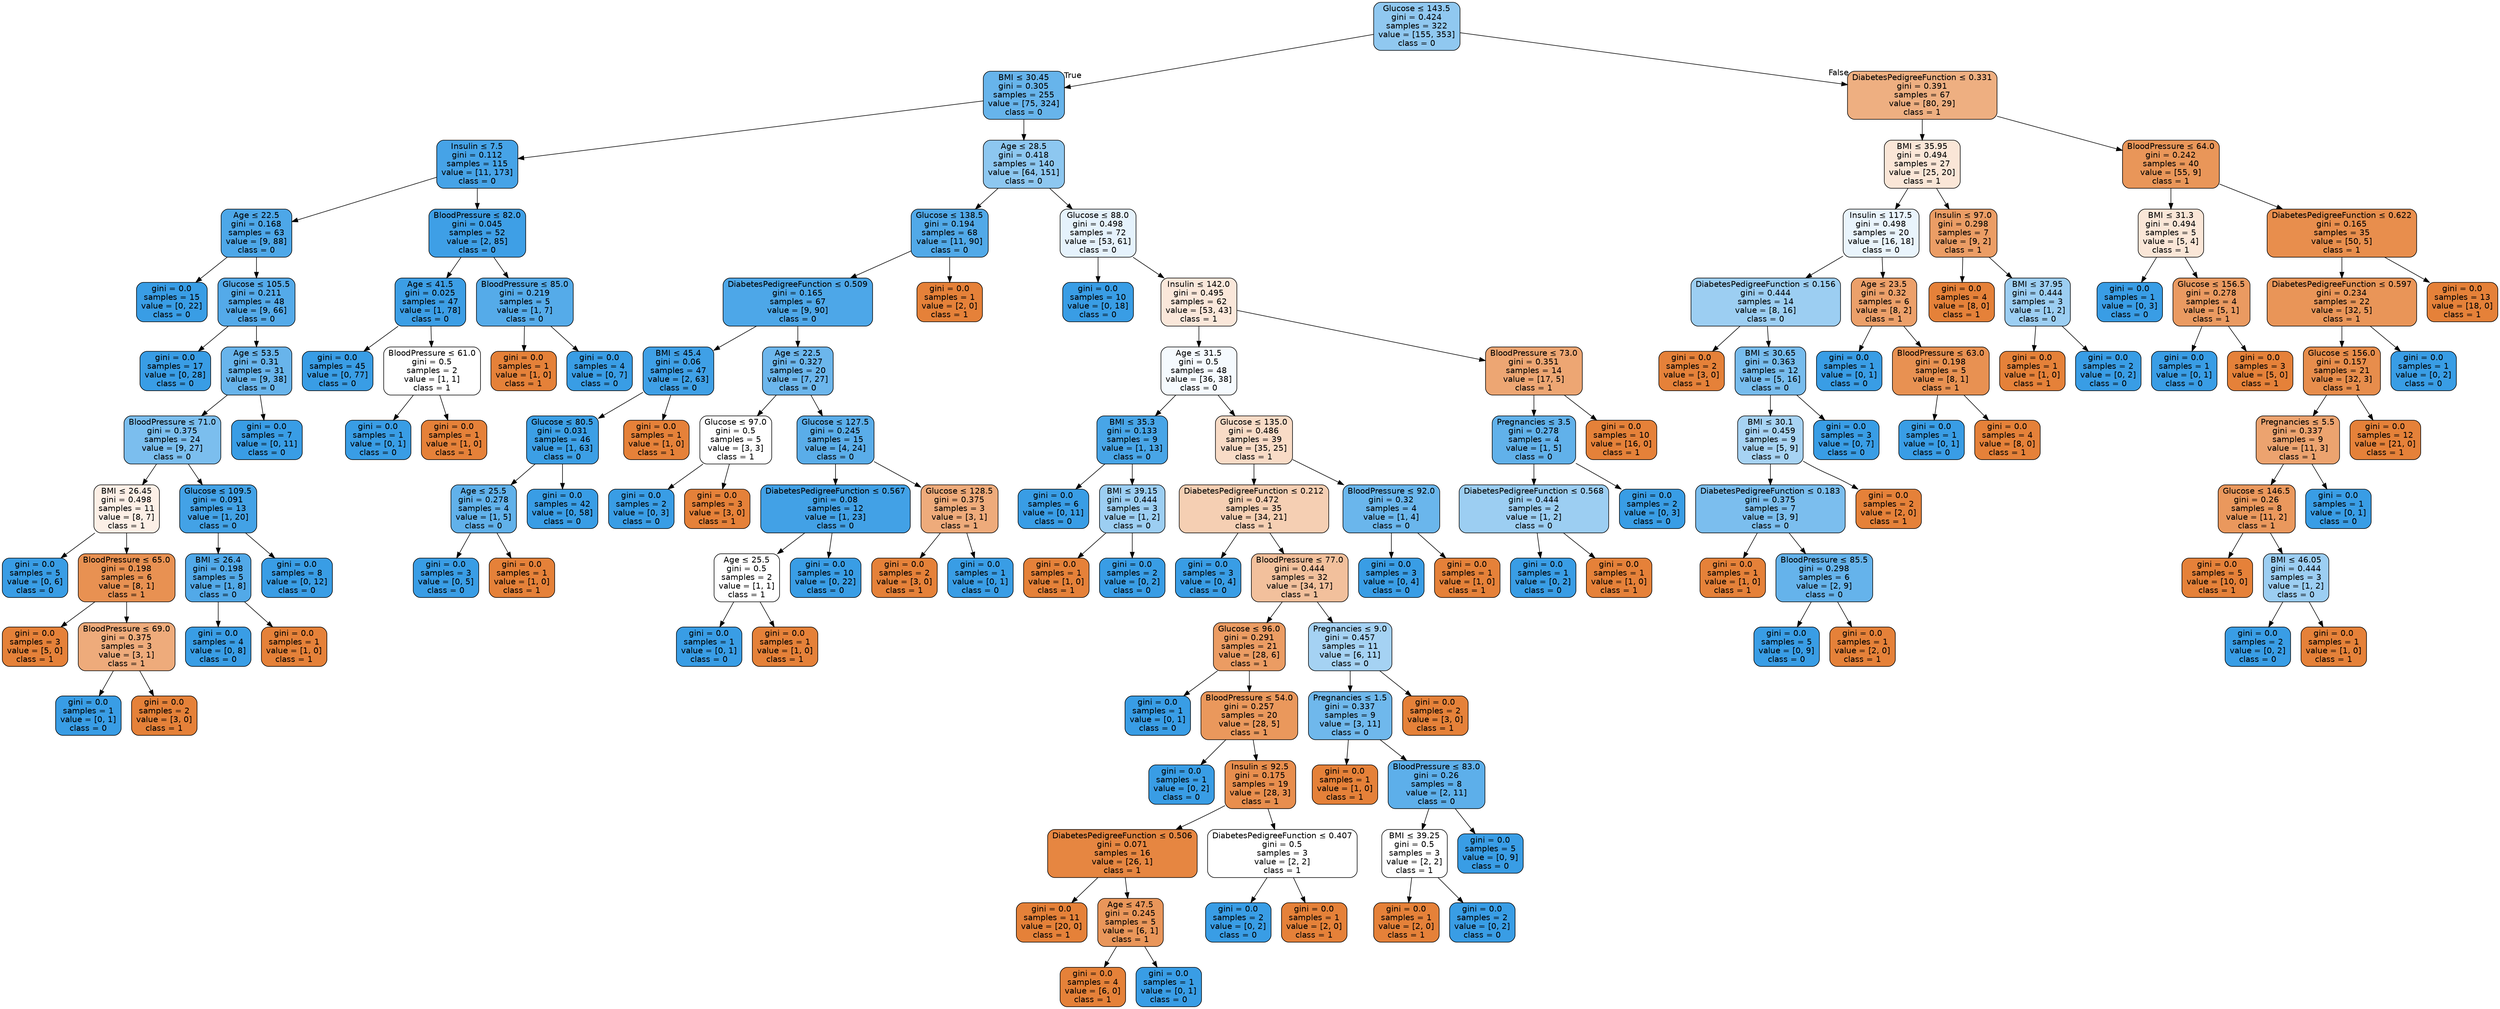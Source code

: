 digraph Tree {
node [shape=box, style="filled, rounded", color="black", fontname="helvetica"] ;
edge [fontname="helvetica"] ;
0 [label=<Glucose &le; 143.5<br/>gini = 0.424<br/>samples = 322<br/>value = [155, 353]<br/>class = 0>, fillcolor="#90c8f0"] ;
1 [label=<BMI &le; 30.45<br/>gini = 0.305<br/>samples = 255<br/>value = [75, 324]<br/>class = 0>, fillcolor="#67b4eb"] ;
0 -> 1 [labeldistance=2.5, labelangle=45, headlabel="True"] ;
2 [label=<Insulin &le; 7.5<br/>gini = 0.112<br/>samples = 115<br/>value = [11, 173]<br/>class = 0>, fillcolor="#46a3e7"] ;
1 -> 2 ;
3 [label=<Age &le; 22.5<br/>gini = 0.168<br/>samples = 63<br/>value = [9, 88]<br/>class = 0>, fillcolor="#4da7e8"] ;
2 -> 3 ;
4 [label=<gini = 0.0<br/>samples = 15<br/>value = [0, 22]<br/>class = 0>, fillcolor="#399de5"] ;
3 -> 4 ;
5 [label=<Glucose &le; 105.5<br/>gini = 0.211<br/>samples = 48<br/>value = [9, 66]<br/>class = 0>, fillcolor="#54aae9"] ;
3 -> 5 ;
6 [label=<gini = 0.0<br/>samples = 17<br/>value = [0, 28]<br/>class = 0>, fillcolor="#399de5"] ;
5 -> 6 ;
7 [label=<Age &le; 53.5<br/>gini = 0.31<br/>samples = 31<br/>value = [9, 38]<br/>class = 0>, fillcolor="#68b4eb"] ;
5 -> 7 ;
8 [label=<BloodPressure &le; 71.0<br/>gini = 0.375<br/>samples = 24<br/>value = [9, 27]<br/>class = 0>, fillcolor="#7bbeee"] ;
7 -> 8 ;
9 [label=<BMI &le; 26.45<br/>gini = 0.498<br/>samples = 11<br/>value = [8, 7]<br/>class = 1>, fillcolor="#fcefe6"] ;
8 -> 9 ;
10 [label=<gini = 0.0<br/>samples = 5<br/>value = [0, 6]<br/>class = 0>, fillcolor="#399de5"] ;
9 -> 10 ;
11 [label=<BloodPressure &le; 65.0<br/>gini = 0.198<br/>samples = 6<br/>value = [8, 1]<br/>class = 1>, fillcolor="#e89152"] ;
9 -> 11 ;
12 [label=<gini = 0.0<br/>samples = 3<br/>value = [5, 0]<br/>class = 1>, fillcolor="#e58139"] ;
11 -> 12 ;
13 [label=<BloodPressure &le; 69.0<br/>gini = 0.375<br/>samples = 3<br/>value = [3, 1]<br/>class = 1>, fillcolor="#eeab7b"] ;
11 -> 13 ;
14 [label=<gini = 0.0<br/>samples = 1<br/>value = [0, 1]<br/>class = 0>, fillcolor="#399de5"] ;
13 -> 14 ;
15 [label=<gini = 0.0<br/>samples = 2<br/>value = [3, 0]<br/>class = 1>, fillcolor="#e58139"] ;
13 -> 15 ;
16 [label=<Glucose &le; 109.5<br/>gini = 0.091<br/>samples = 13<br/>value = [1, 20]<br/>class = 0>, fillcolor="#43a2e6"] ;
8 -> 16 ;
17 [label=<BMI &le; 26.4<br/>gini = 0.198<br/>samples = 5<br/>value = [1, 8]<br/>class = 0>, fillcolor="#52a9e8"] ;
16 -> 17 ;
18 [label=<gini = 0.0<br/>samples = 4<br/>value = [0, 8]<br/>class = 0>, fillcolor="#399de5"] ;
17 -> 18 ;
19 [label=<gini = 0.0<br/>samples = 1<br/>value = [1, 0]<br/>class = 1>, fillcolor="#e58139"] ;
17 -> 19 ;
20 [label=<gini = 0.0<br/>samples = 8<br/>value = [0, 12]<br/>class = 0>, fillcolor="#399de5"] ;
16 -> 20 ;
21 [label=<gini = 0.0<br/>samples = 7<br/>value = [0, 11]<br/>class = 0>, fillcolor="#399de5"] ;
7 -> 21 ;
22 [label=<BloodPressure &le; 82.0<br/>gini = 0.045<br/>samples = 52<br/>value = [2, 85]<br/>class = 0>, fillcolor="#3e9fe6"] ;
2 -> 22 ;
23 [label=<Age &le; 41.5<br/>gini = 0.025<br/>samples = 47<br/>value = [1, 78]<br/>class = 0>, fillcolor="#3c9ee5"] ;
22 -> 23 ;
24 [label=<gini = 0.0<br/>samples = 45<br/>value = [0, 77]<br/>class = 0>, fillcolor="#399de5"] ;
23 -> 24 ;
25 [label=<BloodPressure &le; 61.0<br/>gini = 0.5<br/>samples = 2<br/>value = [1, 1]<br/>class = 1>, fillcolor="#ffffff"] ;
23 -> 25 ;
26 [label=<gini = 0.0<br/>samples = 1<br/>value = [0, 1]<br/>class = 0>, fillcolor="#399de5"] ;
25 -> 26 ;
27 [label=<gini = 0.0<br/>samples = 1<br/>value = [1, 0]<br/>class = 1>, fillcolor="#e58139"] ;
25 -> 27 ;
28 [label=<BloodPressure &le; 85.0<br/>gini = 0.219<br/>samples = 5<br/>value = [1, 7]<br/>class = 0>, fillcolor="#55abe9"] ;
22 -> 28 ;
29 [label=<gini = 0.0<br/>samples = 1<br/>value = [1, 0]<br/>class = 1>, fillcolor="#e58139"] ;
28 -> 29 ;
30 [label=<gini = 0.0<br/>samples = 4<br/>value = [0, 7]<br/>class = 0>, fillcolor="#399de5"] ;
28 -> 30 ;
31 [label=<Age &le; 28.5<br/>gini = 0.418<br/>samples = 140<br/>value = [64, 151]<br/>class = 0>, fillcolor="#8dc7f0"] ;
1 -> 31 ;
32 [label=<Glucose &le; 138.5<br/>gini = 0.194<br/>samples = 68<br/>value = [11, 90]<br/>class = 0>, fillcolor="#51a9e8"] ;
31 -> 32 ;
33 [label=<DiabetesPedigreeFunction &le; 0.509<br/>gini = 0.165<br/>samples = 67<br/>value = [9, 90]<br/>class = 0>, fillcolor="#4da7e8"] ;
32 -> 33 ;
34 [label=<BMI &le; 45.4<br/>gini = 0.06<br/>samples = 47<br/>value = [2, 63]<br/>class = 0>, fillcolor="#3fa0e6"] ;
33 -> 34 ;
35 [label=<Glucose &le; 80.5<br/>gini = 0.031<br/>samples = 46<br/>value = [1, 63]<br/>class = 0>, fillcolor="#3c9fe5"] ;
34 -> 35 ;
36 [label=<Age &le; 25.5<br/>gini = 0.278<br/>samples = 4<br/>value = [1, 5]<br/>class = 0>, fillcolor="#61b1ea"] ;
35 -> 36 ;
37 [label=<gini = 0.0<br/>samples = 3<br/>value = [0, 5]<br/>class = 0>, fillcolor="#399de5"] ;
36 -> 37 ;
38 [label=<gini = 0.0<br/>samples = 1<br/>value = [1, 0]<br/>class = 1>, fillcolor="#e58139"] ;
36 -> 38 ;
39 [label=<gini = 0.0<br/>samples = 42<br/>value = [0, 58]<br/>class = 0>, fillcolor="#399de5"] ;
35 -> 39 ;
40 [label=<gini = 0.0<br/>samples = 1<br/>value = [1, 0]<br/>class = 1>, fillcolor="#e58139"] ;
34 -> 40 ;
41 [label=<Age &le; 22.5<br/>gini = 0.327<br/>samples = 20<br/>value = [7, 27]<br/>class = 0>, fillcolor="#6cb6ec"] ;
33 -> 41 ;
42 [label=<Glucose &le; 97.0<br/>gini = 0.5<br/>samples = 5<br/>value = [3, 3]<br/>class = 1>, fillcolor="#ffffff"] ;
41 -> 42 ;
43 [label=<gini = 0.0<br/>samples = 2<br/>value = [0, 3]<br/>class = 0>, fillcolor="#399de5"] ;
42 -> 43 ;
44 [label=<gini = 0.0<br/>samples = 3<br/>value = [3, 0]<br/>class = 1>, fillcolor="#e58139"] ;
42 -> 44 ;
45 [label=<Glucose &le; 127.5<br/>gini = 0.245<br/>samples = 15<br/>value = [4, 24]<br/>class = 0>, fillcolor="#5aade9"] ;
41 -> 45 ;
46 [label=<DiabetesPedigreeFunction &le; 0.567<br/>gini = 0.08<br/>samples = 12<br/>value = [1, 23]<br/>class = 0>, fillcolor="#42a1e6"] ;
45 -> 46 ;
47 [label=<Age &le; 25.5<br/>gini = 0.5<br/>samples = 2<br/>value = [1, 1]<br/>class = 1>, fillcolor="#ffffff"] ;
46 -> 47 ;
48 [label=<gini = 0.0<br/>samples = 1<br/>value = [0, 1]<br/>class = 0>, fillcolor="#399de5"] ;
47 -> 48 ;
49 [label=<gini = 0.0<br/>samples = 1<br/>value = [1, 0]<br/>class = 1>, fillcolor="#e58139"] ;
47 -> 49 ;
50 [label=<gini = 0.0<br/>samples = 10<br/>value = [0, 22]<br/>class = 0>, fillcolor="#399de5"] ;
46 -> 50 ;
51 [label=<Glucose &le; 128.5<br/>gini = 0.375<br/>samples = 3<br/>value = [3, 1]<br/>class = 1>, fillcolor="#eeab7b"] ;
45 -> 51 ;
52 [label=<gini = 0.0<br/>samples = 2<br/>value = [3, 0]<br/>class = 1>, fillcolor="#e58139"] ;
51 -> 52 ;
53 [label=<gini = 0.0<br/>samples = 1<br/>value = [0, 1]<br/>class = 0>, fillcolor="#399de5"] ;
51 -> 53 ;
54 [label=<gini = 0.0<br/>samples = 1<br/>value = [2, 0]<br/>class = 1>, fillcolor="#e58139"] ;
32 -> 54 ;
55 [label=<Glucose &le; 88.0<br/>gini = 0.498<br/>samples = 72<br/>value = [53, 61]<br/>class = 0>, fillcolor="#e5f2fc"] ;
31 -> 55 ;
56 [label=<gini = 0.0<br/>samples = 10<br/>value = [0, 18]<br/>class = 0>, fillcolor="#399de5"] ;
55 -> 56 ;
57 [label=<Insulin &le; 142.0<br/>gini = 0.495<br/>samples = 62<br/>value = [53, 43]<br/>class = 1>, fillcolor="#fae7da"] ;
55 -> 57 ;
58 [label=<Age &le; 31.5<br/>gini = 0.5<br/>samples = 48<br/>value = [36, 38]<br/>class = 0>, fillcolor="#f5fafe"] ;
57 -> 58 ;
59 [label=<BMI &le; 35.3<br/>gini = 0.133<br/>samples = 9<br/>value = [1, 13]<br/>class = 0>, fillcolor="#48a5e7"] ;
58 -> 59 ;
60 [label=<gini = 0.0<br/>samples = 6<br/>value = [0, 11]<br/>class = 0>, fillcolor="#399de5"] ;
59 -> 60 ;
61 [label=<BMI &le; 39.15<br/>gini = 0.444<br/>samples = 3<br/>value = [1, 2]<br/>class = 0>, fillcolor="#9ccef2"] ;
59 -> 61 ;
62 [label=<gini = 0.0<br/>samples = 1<br/>value = [1, 0]<br/>class = 1>, fillcolor="#e58139"] ;
61 -> 62 ;
63 [label=<gini = 0.0<br/>samples = 2<br/>value = [0, 2]<br/>class = 0>, fillcolor="#399de5"] ;
61 -> 63 ;
64 [label=<Glucose &le; 135.0<br/>gini = 0.486<br/>samples = 39<br/>value = [35, 25]<br/>class = 1>, fillcolor="#f8dbc6"] ;
58 -> 64 ;
65 [label=<DiabetesPedigreeFunction &le; 0.212<br/>gini = 0.472<br/>samples = 35<br/>value = [34, 21]<br/>class = 1>, fillcolor="#f5cfb3"] ;
64 -> 65 ;
66 [label=<gini = 0.0<br/>samples = 3<br/>value = [0, 4]<br/>class = 0>, fillcolor="#399de5"] ;
65 -> 66 ;
67 [label=<BloodPressure &le; 77.0<br/>gini = 0.444<br/>samples = 32<br/>value = [34, 17]<br/>class = 1>, fillcolor="#f2c09c"] ;
65 -> 67 ;
68 [label=<Glucose &le; 96.0<br/>gini = 0.291<br/>samples = 21<br/>value = [28, 6]<br/>class = 1>, fillcolor="#eb9c63"] ;
67 -> 68 ;
69 [label=<gini = 0.0<br/>samples = 1<br/>value = [0, 1]<br/>class = 0>, fillcolor="#399de5"] ;
68 -> 69 ;
70 [label=<BloodPressure &le; 54.0<br/>gini = 0.257<br/>samples = 20<br/>value = [28, 5]<br/>class = 1>, fillcolor="#ea985c"] ;
68 -> 70 ;
71 [label=<gini = 0.0<br/>samples = 1<br/>value = [0, 2]<br/>class = 0>, fillcolor="#399de5"] ;
70 -> 71 ;
72 [label=<Insulin &le; 92.5<br/>gini = 0.175<br/>samples = 19<br/>value = [28, 3]<br/>class = 1>, fillcolor="#e88e4e"] ;
70 -> 72 ;
73 [label=<DiabetesPedigreeFunction &le; 0.506<br/>gini = 0.071<br/>samples = 16<br/>value = [26, 1]<br/>class = 1>, fillcolor="#e68641"] ;
72 -> 73 ;
74 [label=<gini = 0.0<br/>samples = 11<br/>value = [20, 0]<br/>class = 1>, fillcolor="#e58139"] ;
73 -> 74 ;
75 [label=<Age &le; 47.5<br/>gini = 0.245<br/>samples = 5<br/>value = [6, 1]<br/>class = 1>, fillcolor="#e9965a"] ;
73 -> 75 ;
76 [label=<gini = 0.0<br/>samples = 4<br/>value = [6, 0]<br/>class = 1>, fillcolor="#e58139"] ;
75 -> 76 ;
77 [label=<gini = 0.0<br/>samples = 1<br/>value = [0, 1]<br/>class = 0>, fillcolor="#399de5"] ;
75 -> 77 ;
78 [label=<DiabetesPedigreeFunction &le; 0.407<br/>gini = 0.5<br/>samples = 3<br/>value = [2, 2]<br/>class = 1>, fillcolor="#ffffff"] ;
72 -> 78 ;
79 [label=<gini = 0.0<br/>samples = 2<br/>value = [0, 2]<br/>class = 0>, fillcolor="#399de5"] ;
78 -> 79 ;
80 [label=<gini = 0.0<br/>samples = 1<br/>value = [2, 0]<br/>class = 1>, fillcolor="#e58139"] ;
78 -> 80 ;
81 [label=<Pregnancies &le; 9.0<br/>gini = 0.457<br/>samples = 11<br/>value = [6, 11]<br/>class = 0>, fillcolor="#a5d2f3"] ;
67 -> 81 ;
82 [label=<Pregnancies &le; 1.5<br/>gini = 0.337<br/>samples = 9<br/>value = [3, 11]<br/>class = 0>, fillcolor="#6fb8ec"] ;
81 -> 82 ;
83 [label=<gini = 0.0<br/>samples = 1<br/>value = [1, 0]<br/>class = 1>, fillcolor="#e58139"] ;
82 -> 83 ;
84 [label=<BloodPressure &le; 83.0<br/>gini = 0.26<br/>samples = 8<br/>value = [2, 11]<br/>class = 0>, fillcolor="#5dafea"] ;
82 -> 84 ;
85 [label=<BMI &le; 39.25<br/>gini = 0.5<br/>samples = 3<br/>value = [2, 2]<br/>class = 1>, fillcolor="#ffffff"] ;
84 -> 85 ;
86 [label=<gini = 0.0<br/>samples = 1<br/>value = [2, 0]<br/>class = 1>, fillcolor="#e58139"] ;
85 -> 86 ;
87 [label=<gini = 0.0<br/>samples = 2<br/>value = [0, 2]<br/>class = 0>, fillcolor="#399de5"] ;
85 -> 87 ;
88 [label=<gini = 0.0<br/>samples = 5<br/>value = [0, 9]<br/>class = 0>, fillcolor="#399de5"] ;
84 -> 88 ;
89 [label=<gini = 0.0<br/>samples = 2<br/>value = [3, 0]<br/>class = 1>, fillcolor="#e58139"] ;
81 -> 89 ;
90 [label=<BloodPressure &le; 92.0<br/>gini = 0.32<br/>samples = 4<br/>value = [1, 4]<br/>class = 0>, fillcolor="#6ab6ec"] ;
64 -> 90 ;
91 [label=<gini = 0.0<br/>samples = 3<br/>value = [0, 4]<br/>class = 0>, fillcolor="#399de5"] ;
90 -> 91 ;
92 [label=<gini = 0.0<br/>samples = 1<br/>value = [1, 0]<br/>class = 1>, fillcolor="#e58139"] ;
90 -> 92 ;
93 [label=<BloodPressure &le; 73.0<br/>gini = 0.351<br/>samples = 14<br/>value = [17, 5]<br/>class = 1>, fillcolor="#eda673"] ;
57 -> 93 ;
94 [label=<Pregnancies &le; 3.5<br/>gini = 0.278<br/>samples = 4<br/>value = [1, 5]<br/>class = 0>, fillcolor="#61b1ea"] ;
93 -> 94 ;
95 [label=<DiabetesPedigreeFunction &le; 0.568<br/>gini = 0.444<br/>samples = 2<br/>value = [1, 2]<br/>class = 0>, fillcolor="#9ccef2"] ;
94 -> 95 ;
96 [label=<gini = 0.0<br/>samples = 1<br/>value = [0, 2]<br/>class = 0>, fillcolor="#399de5"] ;
95 -> 96 ;
97 [label=<gini = 0.0<br/>samples = 1<br/>value = [1, 0]<br/>class = 1>, fillcolor="#e58139"] ;
95 -> 97 ;
98 [label=<gini = 0.0<br/>samples = 2<br/>value = [0, 3]<br/>class = 0>, fillcolor="#399de5"] ;
94 -> 98 ;
99 [label=<gini = 0.0<br/>samples = 10<br/>value = [16, 0]<br/>class = 1>, fillcolor="#e58139"] ;
93 -> 99 ;
100 [label=<DiabetesPedigreeFunction &le; 0.331<br/>gini = 0.391<br/>samples = 67<br/>value = [80, 29]<br/>class = 1>, fillcolor="#eeaf81"] ;
0 -> 100 [labeldistance=2.5, labelangle=-45, headlabel="False"] ;
101 [label=<BMI &le; 35.95<br/>gini = 0.494<br/>samples = 27<br/>value = [25, 20]<br/>class = 1>, fillcolor="#fae6d7"] ;
100 -> 101 ;
102 [label=<Insulin &le; 117.5<br/>gini = 0.498<br/>samples = 20<br/>value = [16, 18]<br/>class = 0>, fillcolor="#e9f4fc"] ;
101 -> 102 ;
103 [label=<DiabetesPedigreeFunction &le; 0.156<br/>gini = 0.444<br/>samples = 14<br/>value = [8, 16]<br/>class = 0>, fillcolor="#9ccef2"] ;
102 -> 103 ;
104 [label=<gini = 0.0<br/>samples = 2<br/>value = [3, 0]<br/>class = 1>, fillcolor="#e58139"] ;
103 -> 104 ;
105 [label=<BMI &le; 30.65<br/>gini = 0.363<br/>samples = 12<br/>value = [5, 16]<br/>class = 0>, fillcolor="#77bced"] ;
103 -> 105 ;
106 [label=<BMI &le; 30.1<br/>gini = 0.459<br/>samples = 9<br/>value = [5, 9]<br/>class = 0>, fillcolor="#a7d3f3"] ;
105 -> 106 ;
107 [label=<DiabetesPedigreeFunction &le; 0.183<br/>gini = 0.375<br/>samples = 7<br/>value = [3, 9]<br/>class = 0>, fillcolor="#7bbeee"] ;
106 -> 107 ;
108 [label=<gini = 0.0<br/>samples = 1<br/>value = [1, 0]<br/>class = 1>, fillcolor="#e58139"] ;
107 -> 108 ;
109 [label=<BloodPressure &le; 85.5<br/>gini = 0.298<br/>samples = 6<br/>value = [2, 9]<br/>class = 0>, fillcolor="#65b3eb"] ;
107 -> 109 ;
110 [label=<gini = 0.0<br/>samples = 5<br/>value = [0, 9]<br/>class = 0>, fillcolor="#399de5"] ;
109 -> 110 ;
111 [label=<gini = 0.0<br/>samples = 1<br/>value = [2, 0]<br/>class = 1>, fillcolor="#e58139"] ;
109 -> 111 ;
112 [label=<gini = 0.0<br/>samples = 2<br/>value = [2, 0]<br/>class = 1>, fillcolor="#e58139"] ;
106 -> 112 ;
113 [label=<gini = 0.0<br/>samples = 3<br/>value = [0, 7]<br/>class = 0>, fillcolor="#399de5"] ;
105 -> 113 ;
114 [label=<Age &le; 23.5<br/>gini = 0.32<br/>samples = 6<br/>value = [8, 2]<br/>class = 1>, fillcolor="#eca06a"] ;
102 -> 114 ;
115 [label=<gini = 0.0<br/>samples = 1<br/>value = [0, 1]<br/>class = 0>, fillcolor="#399de5"] ;
114 -> 115 ;
116 [label=<BloodPressure &le; 63.0<br/>gini = 0.198<br/>samples = 5<br/>value = [8, 1]<br/>class = 1>, fillcolor="#e89152"] ;
114 -> 116 ;
117 [label=<gini = 0.0<br/>samples = 1<br/>value = [0, 1]<br/>class = 0>, fillcolor="#399de5"] ;
116 -> 117 ;
118 [label=<gini = 0.0<br/>samples = 4<br/>value = [8, 0]<br/>class = 1>, fillcolor="#e58139"] ;
116 -> 118 ;
119 [label=<Insulin &le; 97.0<br/>gini = 0.298<br/>samples = 7<br/>value = [9, 2]<br/>class = 1>, fillcolor="#eb9d65"] ;
101 -> 119 ;
120 [label=<gini = 0.0<br/>samples = 4<br/>value = [8, 0]<br/>class = 1>, fillcolor="#e58139"] ;
119 -> 120 ;
121 [label=<BMI &le; 37.95<br/>gini = 0.444<br/>samples = 3<br/>value = [1, 2]<br/>class = 0>, fillcolor="#9ccef2"] ;
119 -> 121 ;
122 [label=<gini = 0.0<br/>samples = 1<br/>value = [1, 0]<br/>class = 1>, fillcolor="#e58139"] ;
121 -> 122 ;
123 [label=<gini = 0.0<br/>samples = 2<br/>value = [0, 2]<br/>class = 0>, fillcolor="#399de5"] ;
121 -> 123 ;
124 [label=<BloodPressure &le; 64.0<br/>gini = 0.242<br/>samples = 40<br/>value = [55, 9]<br/>class = 1>, fillcolor="#e99659"] ;
100 -> 124 ;
125 [label=<BMI &le; 31.3<br/>gini = 0.494<br/>samples = 5<br/>value = [5, 4]<br/>class = 1>, fillcolor="#fae6d7"] ;
124 -> 125 ;
126 [label=<gini = 0.0<br/>samples = 1<br/>value = [0, 3]<br/>class = 0>, fillcolor="#399de5"] ;
125 -> 126 ;
127 [label=<Glucose &le; 156.5<br/>gini = 0.278<br/>samples = 4<br/>value = [5, 1]<br/>class = 1>, fillcolor="#ea9a61"] ;
125 -> 127 ;
128 [label=<gini = 0.0<br/>samples = 1<br/>value = [0, 1]<br/>class = 0>, fillcolor="#399de5"] ;
127 -> 128 ;
129 [label=<gini = 0.0<br/>samples = 3<br/>value = [5, 0]<br/>class = 1>, fillcolor="#e58139"] ;
127 -> 129 ;
130 [label=<DiabetesPedigreeFunction &le; 0.622<br/>gini = 0.165<br/>samples = 35<br/>value = [50, 5]<br/>class = 1>, fillcolor="#e88e4d"] ;
124 -> 130 ;
131 [label=<DiabetesPedigreeFunction &le; 0.597<br/>gini = 0.234<br/>samples = 22<br/>value = [32, 5]<br/>class = 1>, fillcolor="#e99558"] ;
130 -> 131 ;
132 [label=<Glucose &le; 156.0<br/>gini = 0.157<br/>samples = 21<br/>value = [32, 3]<br/>class = 1>, fillcolor="#e78d4c"] ;
131 -> 132 ;
133 [label=<Pregnancies &le; 5.5<br/>gini = 0.337<br/>samples = 9<br/>value = [11, 3]<br/>class = 1>, fillcolor="#eca36f"] ;
132 -> 133 ;
134 [label=<Glucose &le; 146.5<br/>gini = 0.26<br/>samples = 8<br/>value = [11, 2]<br/>class = 1>, fillcolor="#ea985d"] ;
133 -> 134 ;
135 [label=<gini = 0.0<br/>samples = 5<br/>value = [10, 0]<br/>class = 1>, fillcolor="#e58139"] ;
134 -> 135 ;
136 [label=<BMI &le; 46.05<br/>gini = 0.444<br/>samples = 3<br/>value = [1, 2]<br/>class = 0>, fillcolor="#9ccef2"] ;
134 -> 136 ;
137 [label=<gini = 0.0<br/>samples = 2<br/>value = [0, 2]<br/>class = 0>, fillcolor="#399de5"] ;
136 -> 137 ;
138 [label=<gini = 0.0<br/>samples = 1<br/>value = [1, 0]<br/>class = 1>, fillcolor="#e58139"] ;
136 -> 138 ;
139 [label=<gini = 0.0<br/>samples = 1<br/>value = [0, 1]<br/>class = 0>, fillcolor="#399de5"] ;
133 -> 139 ;
140 [label=<gini = 0.0<br/>samples = 12<br/>value = [21, 0]<br/>class = 1>, fillcolor="#e58139"] ;
132 -> 140 ;
141 [label=<gini = 0.0<br/>samples = 1<br/>value = [0, 2]<br/>class = 0>, fillcolor="#399de5"] ;
131 -> 141 ;
142 [label=<gini = 0.0<br/>samples = 13<br/>value = [18, 0]<br/>class = 1>, fillcolor="#e58139"] ;
130 -> 142 ;
}